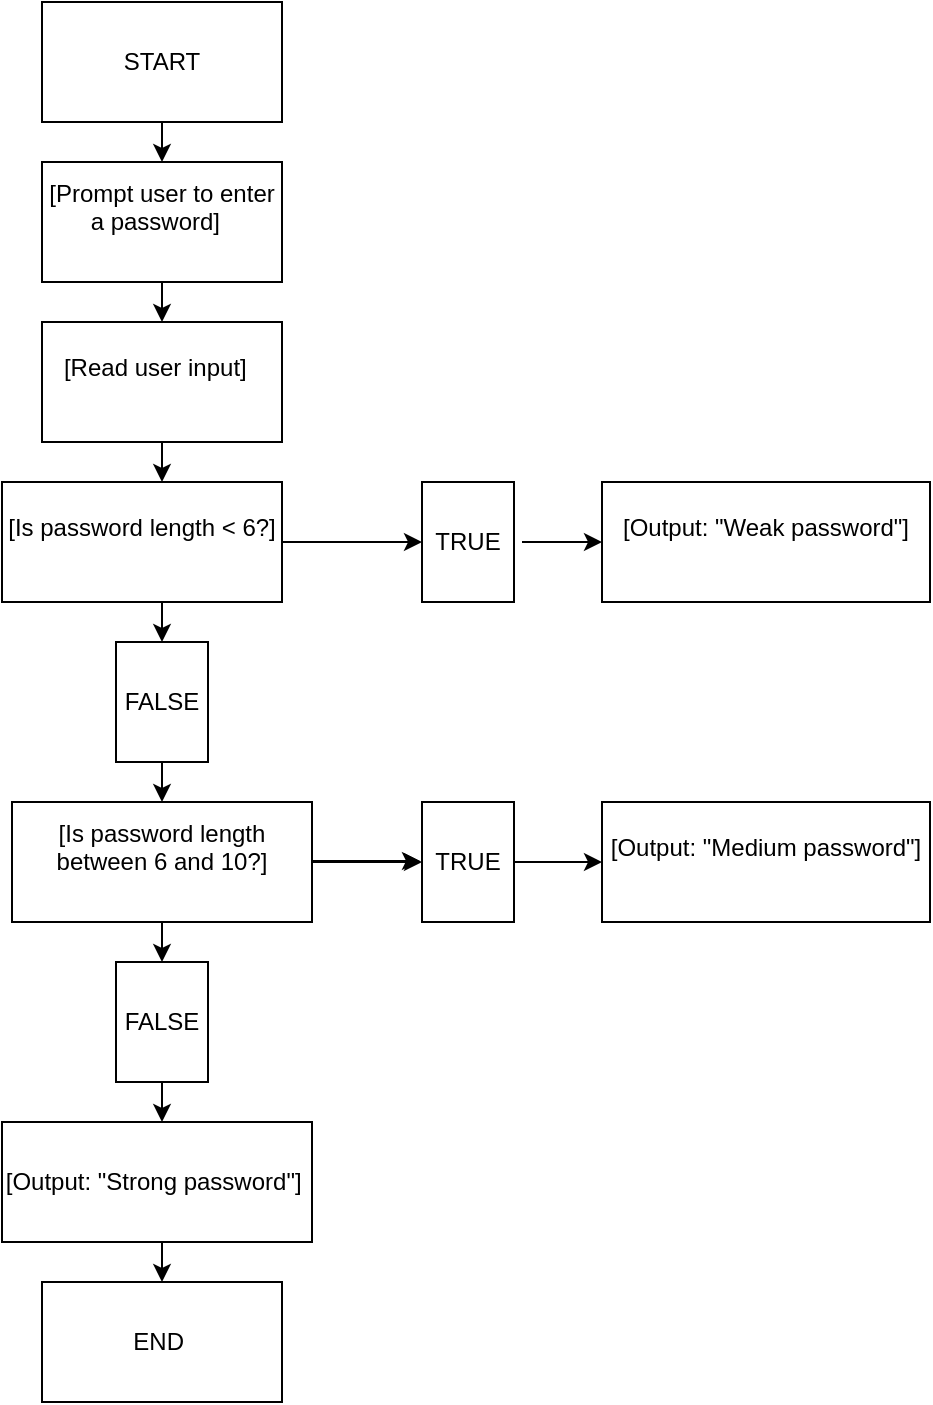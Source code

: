 <mxfile version="26.0.10">
  <diagram name="Страница — 1" id="8TGHiDwCt-MOXCyyKTO2">
    <mxGraphModel dx="1562" dy="818" grid="1" gridSize="10" guides="1" tooltips="1" connect="1" arrows="1" fold="1" page="1" pageScale="1" pageWidth="827" pageHeight="1169" math="0" shadow="0">
      <root>
        <mxCell id="0" />
        <mxCell id="1" parent="0" />
        <mxCell id="CVTB-QJAjOz5AAcugaTX-26" value="START" style="rounded=0;whiteSpace=wrap;html=1;" vertex="1" parent="1">
          <mxGeometry x="240" y="400" width="120" height="60" as="geometry" />
        </mxCell>
        <mxCell id="CVTB-QJAjOz5AAcugaTX-27" value="" style="endArrow=classic;html=1;rounded=0;" edge="1" parent="1" target="CVTB-QJAjOz5AAcugaTX-28">
          <mxGeometry width="50" height="50" relative="1" as="geometry">
            <mxPoint x="300" y="460" as="sourcePoint" />
            <mxPoint x="300" y="490" as="targetPoint" />
            <Array as="points">
              <mxPoint x="300" y="460" />
            </Array>
          </mxGeometry>
        </mxCell>
        <mxCell id="CVTB-QJAjOz5AAcugaTX-28" value="&#xa;[Prompt user to enter a password] &amp;nbsp;&#xa;&#xa;" style="rounded=0;whiteSpace=wrap;html=1;" vertex="1" parent="1">
          <mxGeometry x="240" y="480" width="120" height="60" as="geometry" />
        </mxCell>
        <mxCell id="CVTB-QJAjOz5AAcugaTX-29" value="&#xa;[Read user input] &amp;nbsp;&#xa;&#xa;" style="rounded=0;whiteSpace=wrap;html=1;" vertex="1" parent="1">
          <mxGeometry x="240" y="560" width="120" height="60" as="geometry" />
        </mxCell>
        <mxCell id="CVTB-QJAjOz5AAcugaTX-31" value="&#xa;[Is password length &amp;lt; 6?]&#xa;&#xa;" style="rounded=0;whiteSpace=wrap;html=1;" vertex="1" parent="1">
          <mxGeometry x="220" y="640" width="140" height="60" as="geometry" />
        </mxCell>
        <mxCell id="CVTB-QJAjOz5AAcugaTX-32" value="" style="endArrow=classic;html=1;rounded=0;entryX=0.5;entryY=0;entryDx=0;entryDy=0;exitX=0.5;exitY=1;exitDx=0;exitDy=0;" edge="1" parent="1" source="CVTB-QJAjOz5AAcugaTX-28" target="CVTB-QJAjOz5AAcugaTX-29">
          <mxGeometry width="50" height="50" relative="1" as="geometry">
            <mxPoint x="390" y="450" as="sourcePoint" />
            <mxPoint x="390" y="490" as="targetPoint" />
            <Array as="points">
              <mxPoint x="300" y="540" />
            </Array>
          </mxGeometry>
        </mxCell>
        <mxCell id="CVTB-QJAjOz5AAcugaTX-33" value="" style="endArrow=classic;html=1;rounded=0;" edge="1" parent="1">
          <mxGeometry width="50" height="50" relative="1" as="geometry">
            <mxPoint x="300" y="620" as="sourcePoint" />
            <mxPoint x="300" y="640" as="targetPoint" />
          </mxGeometry>
        </mxCell>
        <mxCell id="CVTB-QJAjOz5AAcugaTX-34" value="" style="endArrow=classic;html=1;rounded=0;" edge="1" parent="1">
          <mxGeometry width="50" height="50" relative="1" as="geometry">
            <mxPoint x="300" y="700" as="sourcePoint" />
            <mxPoint x="300" y="720" as="targetPoint" />
          </mxGeometry>
        </mxCell>
        <mxCell id="CVTB-QJAjOz5AAcugaTX-35" value="" style="endArrow=classic;html=1;rounded=0;exitX=1;exitY=0.5;exitDx=0;exitDy=0;entryX=0;entryY=0.5;entryDx=0;entryDy=0;" edge="1" parent="1" source="CVTB-QJAjOz5AAcugaTX-31" target="CVTB-QJAjOz5AAcugaTX-37">
          <mxGeometry width="50" height="50" relative="1" as="geometry">
            <mxPoint x="420" y="480" as="sourcePoint" />
            <mxPoint x="420" y="520" as="targetPoint" />
          </mxGeometry>
        </mxCell>
        <mxCell id="CVTB-QJAjOz5AAcugaTX-37" value="TRUE" style="rounded=0;whiteSpace=wrap;html=1;" vertex="1" parent="1">
          <mxGeometry x="430" y="640" width="46" height="60" as="geometry" />
        </mxCell>
        <mxCell id="CVTB-QJAjOz5AAcugaTX-38" value="" style="endArrow=classic;html=1;rounded=0;entryX=0;entryY=0.5;entryDx=0;entryDy=0;" edge="1" parent="1" target="CVTB-QJAjOz5AAcugaTX-42">
          <mxGeometry width="50" height="50" relative="1" as="geometry">
            <mxPoint x="480" y="670" as="sourcePoint" />
            <mxPoint x="514" y="669.5" as="targetPoint" />
          </mxGeometry>
        </mxCell>
        <mxCell id="CVTB-QJAjOz5AAcugaTX-39" value="TRUE" style="rounded=0;whiteSpace=wrap;html=1;" vertex="1" parent="1">
          <mxGeometry x="430" y="800" width="46" height="60" as="geometry" />
        </mxCell>
        <mxCell id="CVTB-QJAjOz5AAcugaTX-40" value="FALSE" style="rounded=0;whiteSpace=wrap;html=1;" vertex="1" parent="1">
          <mxGeometry x="277" y="720" width="46" height="60" as="geometry" />
        </mxCell>
        <mxCell id="CVTB-QJAjOz5AAcugaTX-41" value="" style="endArrow=classic;html=1;rounded=0;exitX=0.5;exitY=1;exitDx=0;exitDy=0;" edge="1" parent="1" source="CVTB-QJAjOz5AAcugaTX-40" target="CVTB-QJAjOz5AAcugaTX-43">
          <mxGeometry width="50" height="50" relative="1" as="geometry">
            <mxPoint x="650" y="490" as="sourcePoint" />
            <mxPoint x="300" y="810" as="targetPoint" />
          </mxGeometry>
        </mxCell>
        <mxCell id="CVTB-QJAjOz5AAcugaTX-42" value="&#xa;[Output: &quot;Weak password&quot;] &#xa;&#xa;" style="rounded=0;whiteSpace=wrap;html=1;" vertex="1" parent="1">
          <mxGeometry x="520" y="640" width="164" height="60" as="geometry" />
        </mxCell>
        <mxCell id="CVTB-QJAjOz5AAcugaTX-62" value="" style="edgeStyle=orthogonalEdgeStyle;rounded=0;orthogonalLoop=1;jettySize=auto;html=1;" edge="1" parent="1" source="CVTB-QJAjOz5AAcugaTX-43" target="CVTB-QJAjOz5AAcugaTX-39">
          <mxGeometry relative="1" as="geometry" />
        </mxCell>
        <mxCell id="CVTB-QJAjOz5AAcugaTX-43" value="&#xa;[Is password length between 6 and 10?]&#xa;&#xa;" style="rounded=0;whiteSpace=wrap;html=1;" vertex="1" parent="1">
          <mxGeometry x="225" y="800" width="150" height="60" as="geometry" />
        </mxCell>
        <mxCell id="CVTB-QJAjOz5AAcugaTX-44" value="" style="endArrow=classic;html=1;rounded=0;exitX=1;exitY=0.5;exitDx=0;exitDy=0;entryX=0;entryY=0.5;entryDx=0;entryDy=0;" edge="1" parent="1">
          <mxGeometry width="50" height="50" relative="1" as="geometry">
            <mxPoint x="375" y="829.5" as="sourcePoint" />
            <mxPoint x="429" y="829.5" as="targetPoint" />
          </mxGeometry>
        </mxCell>
        <mxCell id="CVTB-QJAjOz5AAcugaTX-48" value="" style="endArrow=classic;html=1;rounded=0;exitX=1;exitY=0.5;exitDx=0;exitDy=0;" edge="1" parent="1" source="CVTB-QJAjOz5AAcugaTX-39" target="CVTB-QJAjOz5AAcugaTX-49">
          <mxGeometry width="50" height="50" relative="1" as="geometry">
            <mxPoint x="470" y="679.5" as="sourcePoint" />
            <mxPoint x="500" y="830" as="targetPoint" />
          </mxGeometry>
        </mxCell>
        <mxCell id="CVTB-QJAjOz5AAcugaTX-49" value="[Output: &quot;Medium password&quot;] &lt;div&gt;&lt;br/&gt;&lt;/div&gt;" style="rounded=0;whiteSpace=wrap;html=1;" vertex="1" parent="1">
          <mxGeometry x="520" y="800" width="164" height="60" as="geometry" />
        </mxCell>
        <mxCell id="CVTB-QJAjOz5AAcugaTX-52" value="" style="endArrow=classic;html=1;rounded=0;" edge="1" parent="1">
          <mxGeometry width="50" height="50" relative="1" as="geometry">
            <mxPoint x="300" y="860" as="sourcePoint" />
            <mxPoint x="300" y="880" as="targetPoint" />
          </mxGeometry>
        </mxCell>
        <mxCell id="CVTB-QJAjOz5AAcugaTX-53" value="FALSE" style="rounded=0;whiteSpace=wrap;html=1;" vertex="1" parent="1">
          <mxGeometry x="277" y="880" width="46" height="60" as="geometry" />
        </mxCell>
        <mxCell id="CVTB-QJAjOz5AAcugaTX-58" value="" style="endArrow=classic;html=1;rounded=0;" edge="1" parent="1">
          <mxGeometry width="50" height="50" relative="1" as="geometry">
            <mxPoint x="300" y="940" as="sourcePoint" />
            <mxPoint x="300" y="960" as="targetPoint" />
          </mxGeometry>
        </mxCell>
        <mxCell id="CVTB-QJAjOz5AAcugaTX-59" value="[Output: &quot;Strong password&quot;]&amp;nbsp; " style="rounded=0;whiteSpace=wrap;html=1;" vertex="1" parent="1">
          <mxGeometry x="220" y="960" width="155" height="60" as="geometry" />
        </mxCell>
        <mxCell id="CVTB-QJAjOz5AAcugaTX-60" value="" style="endArrow=classic;html=1;rounded=0;" edge="1" parent="1">
          <mxGeometry width="50" height="50" relative="1" as="geometry">
            <mxPoint x="300" y="1020" as="sourcePoint" />
            <mxPoint x="300" y="1040" as="targetPoint" />
          </mxGeometry>
        </mxCell>
        <mxCell id="CVTB-QJAjOz5AAcugaTX-61" value="END&amp;nbsp; " style="rounded=0;whiteSpace=wrap;html=1;" vertex="1" parent="1">
          <mxGeometry x="240" y="1040" width="120" height="60" as="geometry" />
        </mxCell>
      </root>
    </mxGraphModel>
  </diagram>
</mxfile>
